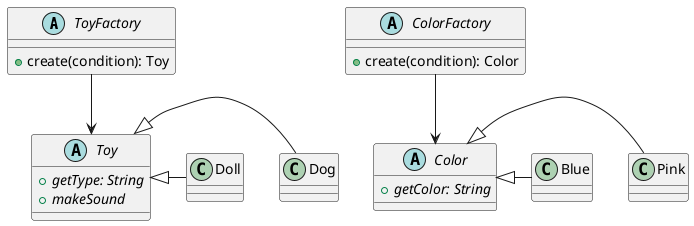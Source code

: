 @startuml
abstract class ToyFactory {
 +create(condition): Toy
}

abstract class Toy
{
 +{abstract} getType: String
 +{abstract} makeSound
}

class Dog
class Doll

ToyFactory --> Toy
Toy <|– Dog
Toy <|– Doll

abstract class ColorFactory {
 +create(condition): Color
}

abstract class Color
{
 +{abstract} getColor: String
}

class Pink
class Blue

ColorFactory --> Color
Color <|– Pink
Color <|– Blue
@enduml